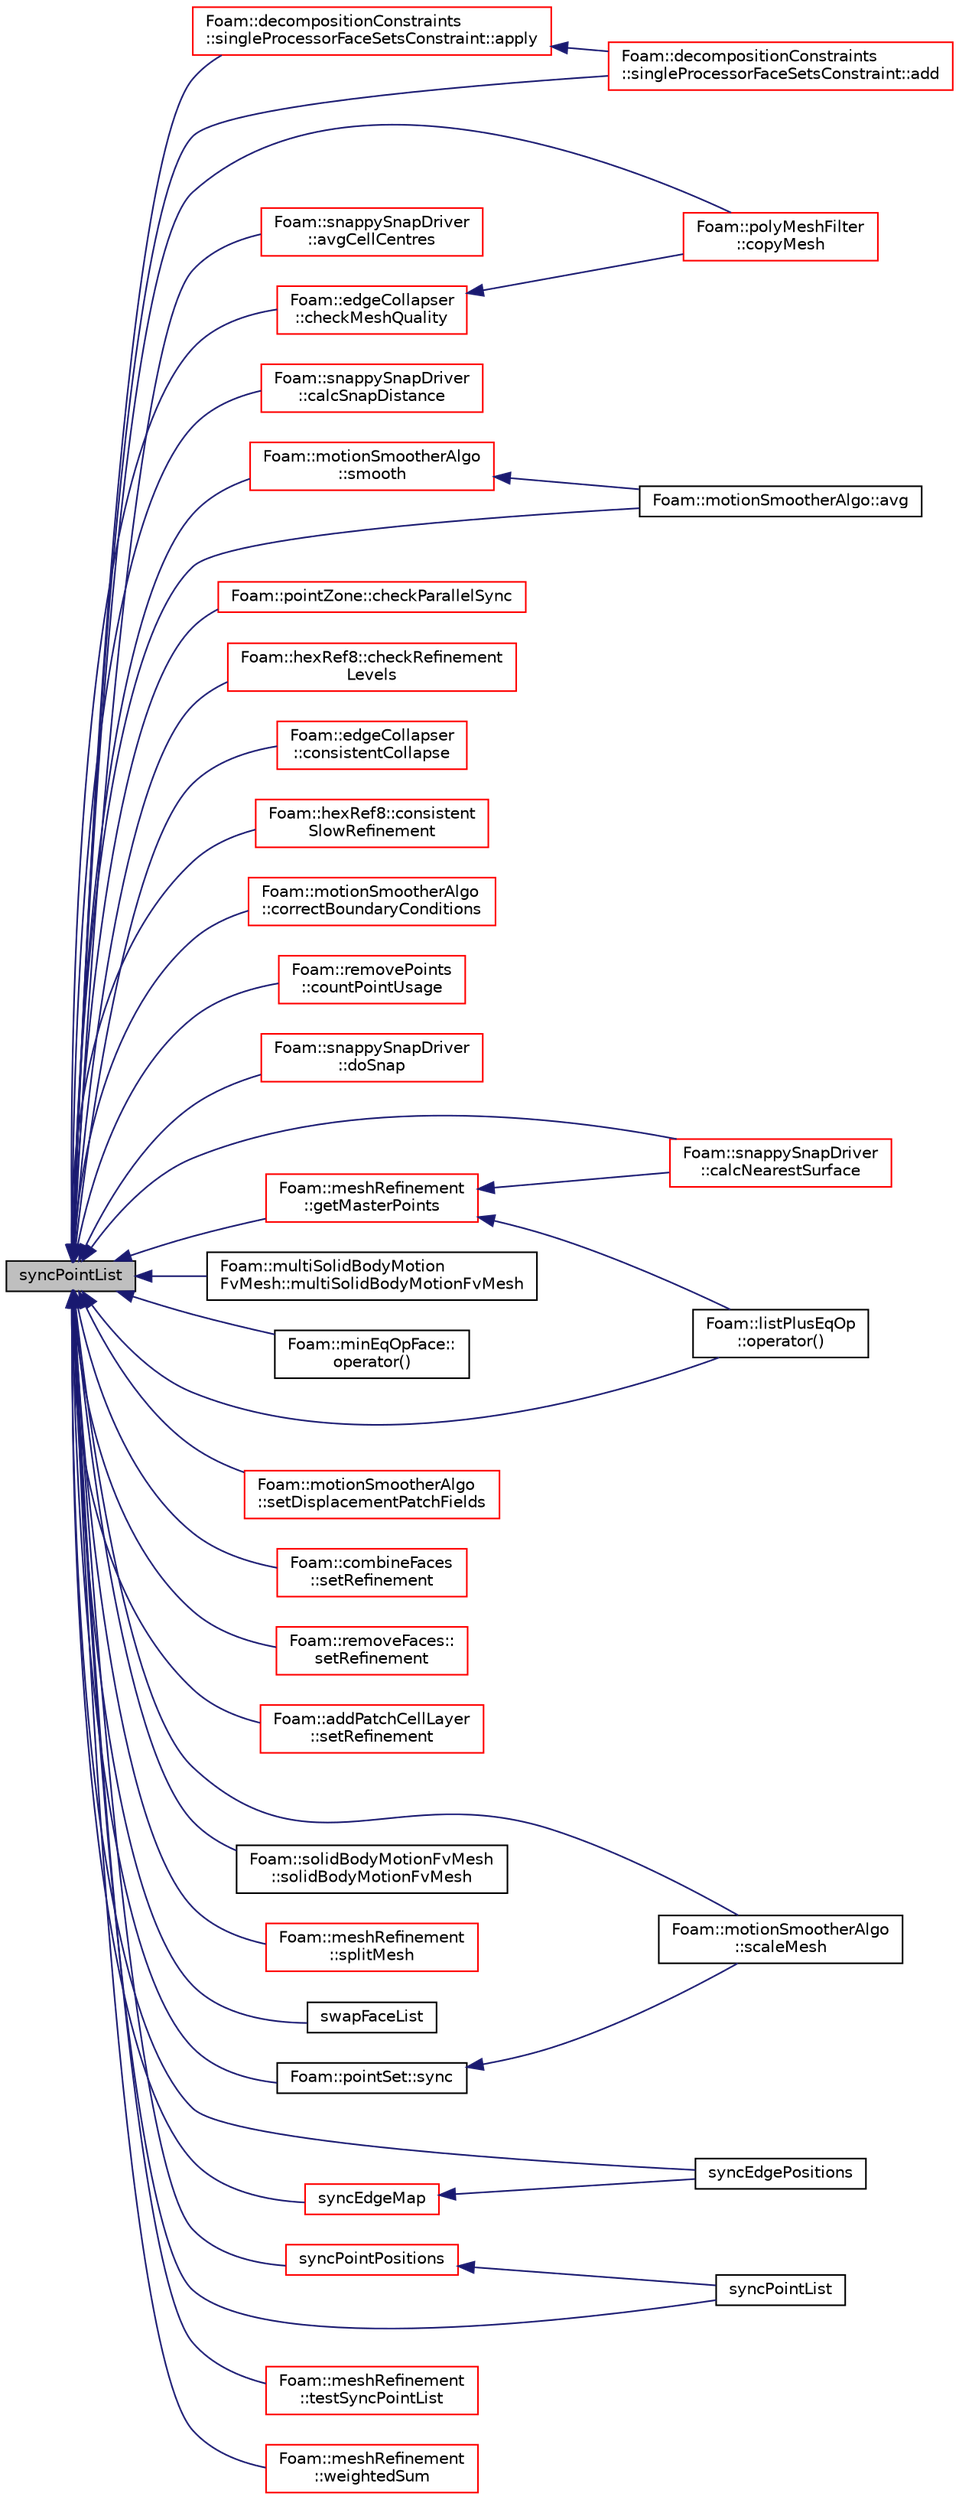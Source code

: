 digraph "syncPointList"
{
  bgcolor="transparent";
  edge [fontname="Helvetica",fontsize="10",labelfontname="Helvetica",labelfontsize="10"];
  node [fontname="Helvetica",fontsize="10",shape=record];
  rankdir="LR";
  Node1 [label="syncPointList",height=0.2,width=0.4,color="black", fillcolor="grey75", style="filled", fontcolor="black"];
  Node1 -> Node2 [dir="back",color="midnightblue",fontsize="10",style="solid",fontname="Helvetica"];
  Node2 [label="Foam::decompositionConstraints\l::singleProcessorFaceSetsConstraint::add",height=0.2,width=0.4,color="red",URL="$a02400.html#a1c674f5008f6f337a4ac47f4640f9deb",tooltip="Add my constraints to list of constraints. "];
  Node1 -> Node3 [dir="back",color="midnightblue",fontsize="10",style="solid",fontname="Helvetica"];
  Node3 [label="Foam::decompositionConstraints\l::singleProcessorFaceSetsConstraint::apply",height=0.2,width=0.4,color="red",URL="$a02400.html#a1e8a14d422f43fe0ab48812e8ddee931",tooltip="Apply any additional post-decomposition constraints. "];
  Node3 -> Node2 [dir="back",color="midnightblue",fontsize="10",style="solid",fontname="Helvetica"];
  Node1 -> Node4 [dir="back",color="midnightblue",fontsize="10",style="solid",fontname="Helvetica"];
  Node4 [label="Foam::motionSmootherAlgo::avg",height=0.2,width=0.4,color="black",URL="$a01571.html#aa6f9c7ebb447ccec834e8f5689fdebb5"];
  Node1 -> Node5 [dir="back",color="midnightblue",fontsize="10",style="solid",fontname="Helvetica"];
  Node5 [label="Foam::snappySnapDriver\l::avgCellCentres",height=0.2,width=0.4,color="red",URL="$a02442.html#a9a5472df0725c810bc826b246e36068b",tooltip="Helper: calculate average cell centre per point. "];
  Node1 -> Node6 [dir="back",color="midnightblue",fontsize="10",style="solid",fontname="Helvetica"];
  Node6 [label="Foam::snappySnapDriver\l::calcNearestSurface",height=0.2,width=0.4,color="red",URL="$a02442.html#a0a334a64613ee0c208d8edf18306bcf2",tooltip="Per patch point calculate point on nearest surface. Set as. "];
  Node1 -> Node7 [dir="back",color="midnightblue",fontsize="10",style="solid",fontname="Helvetica"];
  Node7 [label="Foam::snappySnapDriver\l::calcSnapDistance",height=0.2,width=0.4,color="red",URL="$a02442.html#afd4d0bc8076355e778a983cde07f58af",tooltip="Calculate edge length per patch point. "];
  Node1 -> Node8 [dir="back",color="midnightblue",fontsize="10",style="solid",fontname="Helvetica"];
  Node8 [label="Foam::edgeCollapser\l::checkMeshQuality",height=0.2,width=0.4,color="red",URL="$a00621.html#a05c592dbdbe3fcc0728c2595750b5982",tooltip="Check mesh and mark points on faces in error. "];
  Node8 -> Node9 [dir="back",color="midnightblue",fontsize="10",style="solid",fontname="Helvetica"];
  Node9 [label="Foam::polyMeshFilter\l::copyMesh",height=0.2,width=0.4,color="red",URL="$a01961.html#a6d46f578539dd45f89a6ea89738c75b5",tooltip="Return a copy of an fvMesh. "];
  Node1 -> Node10 [dir="back",color="midnightblue",fontsize="10",style="solid",fontname="Helvetica"];
  Node10 [label="Foam::pointZone::checkParallelSync",height=0.2,width=0.4,color="red",URL="$a01947.html#a490c98638239707d88ebb005c84997cf",tooltip="Check whether zone is synchronised across coupled boundaries. Return. "];
  Node1 -> Node11 [dir="back",color="midnightblue",fontsize="10",style="solid",fontname="Helvetica"];
  Node11 [label="Foam::hexRef8::checkRefinement\lLevels",height=0.2,width=0.4,color="red",URL="$a01026.html#ab028a1a533caf17855cfb00260729f3c",tooltip="Debug: Check 2:1 consistency across faces. "];
  Node1 -> Node12 [dir="back",color="midnightblue",fontsize="10",style="solid",fontname="Helvetica"];
  Node12 [label="Foam::edgeCollapser\l::consistentCollapse",height=0.2,width=0.4,color="red",URL="$a00621.html#a70ec95413552469153a76deff350a0d5",tooltip="Ensure that the collapse is parallel consistent and update. "];
  Node1 -> Node13 [dir="back",color="midnightblue",fontsize="10",style="solid",fontname="Helvetica"];
  Node13 [label="Foam::hexRef8::consistent\lSlowRefinement",height=0.2,width=0.4,color="red",URL="$a01026.html#aeb54557fb67f4384c1d524d031d65e71",tooltip="Like consistentRefinement but slower: "];
  Node1 -> Node9 [dir="back",color="midnightblue",fontsize="10",style="solid",fontname="Helvetica"];
  Node1 -> Node14 [dir="back",color="midnightblue",fontsize="10",style="solid",fontname="Helvetica"];
  Node14 [label="Foam::motionSmootherAlgo\l::correctBoundaryConditions",height=0.2,width=0.4,color="red",URL="$a01571.html#a05d184b200b1ed01aecb634089abaa9b",tooltip="Special correctBoundaryConditions which evaluates fixedValue. "];
  Node1 -> Node15 [dir="back",color="midnightblue",fontsize="10",style="solid",fontname="Helvetica"];
  Node15 [label="Foam::removePoints\l::countPointUsage",height=0.2,width=0.4,color="red",URL="$a02218.html#a6884eaacac39541b80b52140262aecdd",tooltip="Mark in pointCanBeDeleted the points that can be deleted. "];
  Node1 -> Node16 [dir="back",color="midnightblue",fontsize="10",style="solid",fontname="Helvetica"];
  Node16 [label="Foam::snappySnapDriver\l::doSnap",height=0.2,width=0.4,color="red",URL="$a02442.html#adf0870a8be4483ecdb73b26b20d027ee"];
  Node1 -> Node17 [dir="back",color="midnightblue",fontsize="10",style="solid",fontname="Helvetica"];
  Node17 [label="Foam::meshRefinement\l::getMasterPoints",height=0.2,width=0.4,color="red",URL="$a01509.html#ab7f36dd5e2a0f638f316332f5e355ea6",tooltip="Determine master point for subset of points. If coupled. "];
  Node17 -> Node6 [dir="back",color="midnightblue",fontsize="10",style="solid",fontname="Helvetica"];
  Node17 -> Node18 [dir="back",color="midnightblue",fontsize="10",style="solid",fontname="Helvetica"];
  Node18 [label="Foam::listPlusEqOp\l::operator()",height=0.2,width=0.4,color="black",URL="$a01402.html#ae4420a9fd791f5ab9ebad1a3150ba899"];
  Node1 -> Node19 [dir="back",color="midnightblue",fontsize="10",style="solid",fontname="Helvetica"];
  Node19 [label="Foam::multiSolidBodyMotion\lFvMesh::multiSolidBodyMotionFvMesh",height=0.2,width=0.4,color="black",URL="$a01599.html#a51e921d3df17b3742d31ef77f0732942",tooltip="Construct from IOobject. "];
  Node1 -> Node20 [dir="back",color="midnightblue",fontsize="10",style="solid",fontname="Helvetica"];
  Node20 [label="Foam::minEqOpFace::\loperator()",height=0.2,width=0.4,color="black",URL="$a01531.html#af228995a82079a2c07a019825eb9c2b7"];
  Node1 -> Node18 [dir="back",color="midnightblue",fontsize="10",style="solid",fontname="Helvetica"];
  Node1 -> Node21 [dir="back",color="midnightblue",fontsize="10",style="solid",fontname="Helvetica"];
  Node21 [label="Foam::motionSmootherAlgo\l::scaleMesh",height=0.2,width=0.4,color="black",URL="$a01571.html#a32bff44040e6dbc2f185cba89bcacd6d",tooltip="Move mesh with externally provided mesh constraints. "];
  Node1 -> Node22 [dir="back",color="midnightblue",fontsize="10",style="solid",fontname="Helvetica"];
  Node22 [label="Foam::motionSmootherAlgo\l::setDisplacementPatchFields",height=0.2,width=0.4,color="red",URL="$a01571.html#a1117a26b03c2fa65a7065fe94f32757c",tooltip="Set patch fields on displacement to be consistent with. "];
  Node1 -> Node23 [dir="back",color="midnightblue",fontsize="10",style="solid",fontname="Helvetica"];
  Node23 [label="Foam::combineFaces\l::setRefinement",height=0.2,width=0.4,color="red",URL="$a00314.html#a67d2bb0d6cac2b27ae250df417ef6942",tooltip="Play commands into polyTopoChange to combine faces. Gets. "];
  Node1 -> Node24 [dir="back",color="midnightblue",fontsize="10",style="solid",fontname="Helvetica"];
  Node24 [label="Foam::removeFaces::\lsetRefinement",height=0.2,width=0.4,color="red",URL="$a02217.html#ab93e03b88d5ddae1a2a9b101a73f01e6",tooltip="Play commands into polyTopoChange to remove faces. "];
  Node1 -> Node25 [dir="back",color="midnightblue",fontsize="10",style="solid",fontname="Helvetica"];
  Node25 [label="Foam::addPatchCellLayer\l::setRefinement",height=0.2,width=0.4,color="red",URL="$a00024.html#a9488cb0518f21b76444c508cc9658d64",tooltip="Play commands into polyTopoChange to create layers on top. "];
  Node1 -> Node26 [dir="back",color="midnightblue",fontsize="10",style="solid",fontname="Helvetica"];
  Node26 [label="Foam::motionSmootherAlgo\l::smooth",height=0.2,width=0.4,color="red",URL="$a01571.html#a60acd8fcdd8b72d3644136b7723a08c0",tooltip="Fully explicit smoothing of fields (not positions) "];
  Node26 -> Node4 [dir="back",color="midnightblue",fontsize="10",style="solid",fontname="Helvetica"];
  Node1 -> Node27 [dir="back",color="midnightblue",fontsize="10",style="solid",fontname="Helvetica"];
  Node27 [label="Foam::solidBodyMotionFvMesh\l::solidBodyMotionFvMesh",height=0.2,width=0.4,color="black",URL="$a02447.html#af7e61ff685d96a6e136432a028e3e50d",tooltip="Construct from IOobject. "];
  Node1 -> Node28 [dir="back",color="midnightblue",fontsize="10",style="solid",fontname="Helvetica"];
  Node28 [label="Foam::meshRefinement\l::splitMesh",height=0.2,width=0.4,color="red",URL="$a01509.html#a08f4ea0b833b94c474aa41d492a55d31",tooltip="Split off (with optional buffer layers) unreachable areas. "];
  Node1 -> Node29 [dir="back",color="midnightblue",fontsize="10",style="solid",fontname="Helvetica"];
  Node29 [label="swapFaceList",height=0.2,width=0.4,color="black",URL="$a02634.html#a9cc5320e5f5ca51983da73d7c0597261"];
  Node1 -> Node30 [dir="back",color="midnightblue",fontsize="10",style="solid",fontname="Helvetica"];
  Node30 [label="Foam::pointSet::sync",height=0.2,width=0.4,color="black",URL="$a01941.html#aa7fca4a1afef0062c91f4d1e3776659d",tooltip="Sync set across coupled patches. Adds coupled points to set. "];
  Node30 -> Node21 [dir="back",color="midnightblue",fontsize="10",style="solid",fontname="Helvetica"];
  Node1 -> Node31 [dir="back",color="midnightblue",fontsize="10",style="solid",fontname="Helvetica"];
  Node31 [label="syncEdgeMap",height=0.2,width=0.4,color="red",URL="$a02634.html#a154ac086463b8d7a0eed8c4539d3ab73",tooltip="Synchronize values on selected edges. "];
  Node31 -> Node32 [dir="back",color="midnightblue",fontsize="10",style="solid",fontname="Helvetica"];
  Node32 [label="syncEdgePositions",height=0.2,width=0.4,color="black",URL="$a02634.html#a0855467e61ed50e1853e9d586d9c2fc9",tooltip="Synchronize locations on selected edges. "];
  Node1 -> Node32 [dir="back",color="midnightblue",fontsize="10",style="solid",fontname="Helvetica"];
  Node1 -> Node33 [dir="back",color="midnightblue",fontsize="10",style="solid",fontname="Helvetica"];
  Node33 [label="syncPointList",height=0.2,width=0.4,color="black",URL="$a02634.html#ac6ac0d60ad15a1137fba0f7e76547562",tooltip="Synchronize values on all mesh points. "];
  Node1 -> Node34 [dir="back",color="midnightblue",fontsize="10",style="solid",fontname="Helvetica"];
  Node34 [label="syncPointPositions",height=0.2,width=0.4,color="red",URL="$a02634.html#ad18787220d4508b97d983b9ac033cffa",tooltip="Synchronize locations on all mesh points. "];
  Node34 -> Node33 [dir="back",color="midnightblue",fontsize="10",style="solid",fontname="Helvetica"];
  Node1 -> Node35 [dir="back",color="midnightblue",fontsize="10",style="solid",fontname="Helvetica"];
  Node35 [label="Foam::meshRefinement\l::testSyncPointList",height=0.2,width=0.4,color="red",URL="$a01509.html#a2c3e9138ec97168cea89dfa75579ef77"];
  Node1 -> Node36 [dir="back",color="midnightblue",fontsize="10",style="solid",fontname="Helvetica"];
  Node36 [label="Foam::meshRefinement\l::weightedSum",height=0.2,width=0.4,color="red",URL="$a01509.html#afd1fa532ab6ec81dde2fafe9a3ba7430",tooltip="Helper: weighted sum (over all subset of mesh points) by. "];
}

